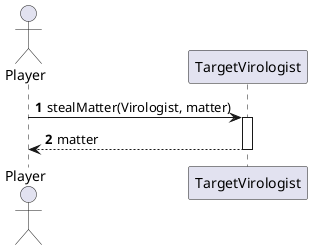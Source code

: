 @startuml
'https://plantuml.com/sequence-diagram

autonumber

actor Player

Player -> TargetVirologist: stealMatter(Virologist, matter)
Activate TargetVirologist



TargetVirologist --> Player: matter
Deactivate TargetVirologist

@enduml